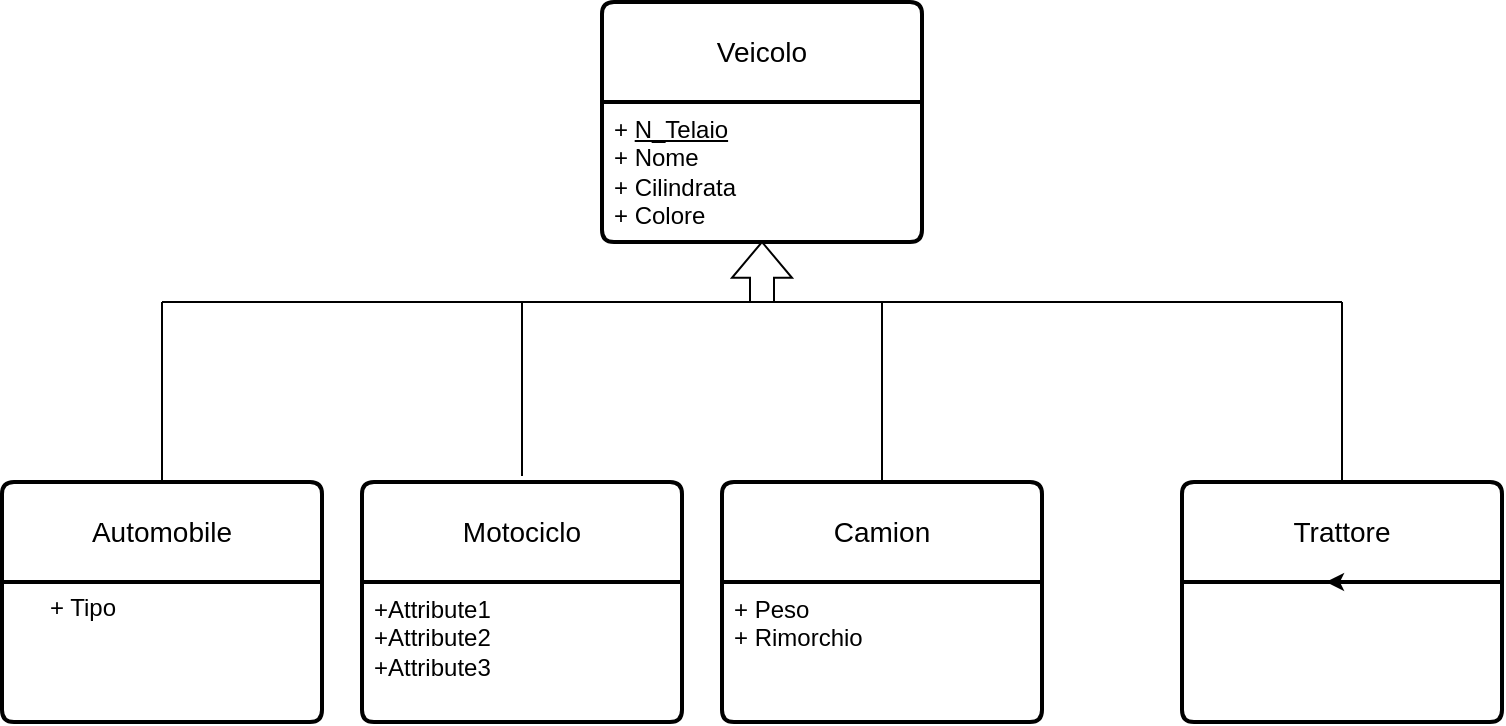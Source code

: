 <mxfile version="26.0.16">
  <diagram id="R2lEEEUBdFMjLlhIrx00" name="Page-1">
    <mxGraphModel dx="1285" dy="459" grid="1" gridSize="10" guides="1" tooltips="1" connect="1" arrows="1" fold="1" page="0" pageScale="1" pageWidth="850" pageHeight="1100" math="0" shadow="0" extFonts="Permanent Marker^https://fonts.googleapis.com/css?family=Permanent+Marker">
      <root>
        <mxCell id="0" />
        <mxCell id="1" parent="0" />
        <mxCell id="j_Rbnz1e0eMDixN7AvnV-5" value="Veicolo" style="swimlane;childLayout=stackLayout;horizontal=1;startSize=50;horizontalStack=0;rounded=1;fontSize=14;fontStyle=0;strokeWidth=2;resizeParent=0;resizeLast=1;shadow=0;dashed=0;align=center;arcSize=4;whiteSpace=wrap;html=1;" vertex="1" parent="1">
          <mxGeometry x="-190" y="370" width="160" height="120" as="geometry" />
        </mxCell>
        <mxCell id="j_Rbnz1e0eMDixN7AvnV-6" value="+ &lt;u&gt;N_Telaio&lt;/u&gt;&lt;br&gt;+ Nome&lt;div&gt;+ Cilindrata&lt;/div&gt;&lt;div&gt;+ Colore&lt;/div&gt;" style="align=left;strokeColor=none;fillColor=none;spacingLeft=4;spacingRight=4;fontSize=12;verticalAlign=top;resizable=0;rotatable=0;part=1;html=1;whiteSpace=wrap;" vertex="1" parent="j_Rbnz1e0eMDixN7AvnV-5">
          <mxGeometry y="50" width="160" height="70" as="geometry" />
        </mxCell>
        <mxCell id="j_Rbnz1e0eMDixN7AvnV-17" value="" style="shape=singleArrow;direction=north;whiteSpace=wrap;html=1;arrowWidth=0.4;arrowSize=0.597;" vertex="1" parent="1">
          <mxGeometry x="-125" y="490" width="30" height="30" as="geometry" />
        </mxCell>
        <mxCell id="j_Rbnz1e0eMDixN7AvnV-19" value="" style="endArrow=none;html=1;rounded=0;exitX=0.5;exitY=0;exitDx=0;exitDy=0;" edge="1" parent="1" source="j_Rbnz1e0eMDixN7AvnV-31">
          <mxGeometry width="50" height="50" relative="1" as="geometry">
            <mxPoint x="-360" y="550" as="sourcePoint" />
            <mxPoint x="-410" y="520" as="targetPoint" />
          </mxGeometry>
        </mxCell>
        <mxCell id="j_Rbnz1e0eMDixN7AvnV-20" value="" style="endArrow=none;html=1;rounded=0;entryX=0;entryY=0;entryDx=0;entryDy=9.0;entryPerimeter=0;" edge="1" parent="1" target="j_Rbnz1e0eMDixN7AvnV-17">
          <mxGeometry width="50" height="50" relative="1" as="geometry">
            <mxPoint x="-410" y="520" as="sourcePoint" />
            <mxPoint x="-240" y="470" as="targetPoint" />
          </mxGeometry>
        </mxCell>
        <mxCell id="j_Rbnz1e0eMDixN7AvnV-21" value="" style="endArrow=none;html=1;rounded=0;exitX=0;exitY=0;exitDx=0;exitDy=21.0;exitPerimeter=0;" edge="1" parent="1" source="j_Rbnz1e0eMDixN7AvnV-17">
          <mxGeometry width="50" height="50" relative="1" as="geometry">
            <mxPoint x="-30" y="540" as="sourcePoint" />
            <mxPoint x="180" y="520" as="targetPoint" />
          </mxGeometry>
        </mxCell>
        <mxCell id="j_Rbnz1e0eMDixN7AvnV-23" value="" style="endArrow=none;html=1;rounded=0;" edge="1" parent="1">
          <mxGeometry width="50" height="50" relative="1" as="geometry">
            <mxPoint x="-230" y="607" as="sourcePoint" />
            <mxPoint x="-230" y="520" as="targetPoint" />
          </mxGeometry>
        </mxCell>
        <mxCell id="j_Rbnz1e0eMDixN7AvnV-24" value="" style="endArrow=none;html=1;rounded=0;exitX=0.5;exitY=0;exitDx=0;exitDy=0;" edge="1" parent="1" source="j_Rbnz1e0eMDixN7AvnV-29">
          <mxGeometry width="50" height="50" relative="1" as="geometry">
            <mxPoint x="-50" y="550" as="sourcePoint" />
            <mxPoint x="-50" y="520" as="targetPoint" />
            <Array as="points" />
          </mxGeometry>
        </mxCell>
        <mxCell id="j_Rbnz1e0eMDixN7AvnV-29" value="Camion" style="swimlane;childLayout=stackLayout;horizontal=1;startSize=50;horizontalStack=0;rounded=1;fontSize=14;fontStyle=0;strokeWidth=2;resizeParent=0;resizeLast=1;shadow=0;dashed=0;align=center;arcSize=4;whiteSpace=wrap;html=1;" vertex="1" parent="1">
          <mxGeometry x="-130" y="610" width="160" height="120" as="geometry" />
        </mxCell>
        <mxCell id="j_Rbnz1e0eMDixN7AvnV-30" value="+ Peso&lt;div&gt;+ Rimorchio&lt;/div&gt;&lt;div&gt;&lt;br&gt;&lt;div&gt;&lt;br&gt;&lt;/div&gt;&lt;/div&gt;" style="align=left;strokeColor=none;fillColor=none;spacingLeft=4;spacingRight=4;fontSize=12;verticalAlign=top;resizable=0;rotatable=0;part=1;html=1;whiteSpace=wrap;" vertex="1" parent="j_Rbnz1e0eMDixN7AvnV-29">
          <mxGeometry y="50" width="160" height="70" as="geometry" />
        </mxCell>
        <mxCell id="j_Rbnz1e0eMDixN7AvnV-31" value="Automobile" style="swimlane;childLayout=stackLayout;horizontal=1;startSize=50;horizontalStack=0;rounded=1;fontSize=14;fontStyle=0;strokeWidth=2;resizeParent=0;resizeLast=1;shadow=0;dashed=0;align=center;arcSize=4;whiteSpace=wrap;html=1;" vertex="1" parent="1">
          <mxGeometry x="-490" y="610" width="160" height="120" as="geometry" />
        </mxCell>
        <mxCell id="j_Rbnz1e0eMDixN7AvnV-33" value="Motociclo" style="swimlane;childLayout=stackLayout;horizontal=1;startSize=50;horizontalStack=0;rounded=1;fontSize=14;fontStyle=0;strokeWidth=2;resizeParent=0;resizeLast=1;shadow=0;dashed=0;align=center;arcSize=4;whiteSpace=wrap;html=1;" vertex="1" parent="1">
          <mxGeometry x="-310" y="610" width="160" height="120" as="geometry" />
        </mxCell>
        <mxCell id="j_Rbnz1e0eMDixN7AvnV-34" value="+Attribute1&#xa;+Attribute2&#xa;+Attribute3" style="align=left;strokeColor=none;fillColor=none;spacingLeft=4;spacingRight=4;fontSize=12;verticalAlign=top;resizable=0;rotatable=0;part=1;html=1;whiteSpace=wrap;" vertex="1" parent="j_Rbnz1e0eMDixN7AvnV-33">
          <mxGeometry y="50" width="160" height="70" as="geometry" />
        </mxCell>
        <mxCell id="j_Rbnz1e0eMDixN7AvnV-35" value="Trattore" style="swimlane;childLayout=stackLayout;horizontal=1;startSize=50;horizontalStack=0;rounded=1;fontSize=14;fontStyle=0;strokeWidth=2;resizeParent=0;resizeLast=1;shadow=0;dashed=0;align=center;arcSize=4;whiteSpace=wrap;html=1;" vertex="1" parent="1">
          <mxGeometry x="100" y="610" width="160" height="120" as="geometry" />
        </mxCell>
        <mxCell id="j_Rbnz1e0eMDixN7AvnV-38" style="edgeStyle=orthogonalEdgeStyle;rounded=0;orthogonalLoop=1;jettySize=auto;html=1;exitX=0.5;exitY=0;exitDx=0;exitDy=0;entryX=0.45;entryY=0.01;entryDx=0;entryDy=0;entryPerimeter=0;" edge="1" parent="j_Rbnz1e0eMDixN7AvnV-35">
          <mxGeometry relative="1" as="geometry">
            <mxPoint x="80.0" y="50" as="sourcePoint" />
            <mxPoint x="72" y="50.7" as="targetPoint" />
          </mxGeometry>
        </mxCell>
        <mxCell id="j_Rbnz1e0eMDixN7AvnV-37" value="" style="endArrow=none;html=1;rounded=0;exitX=0.5;exitY=0;exitDx=0;exitDy=0;" edge="1" parent="1" source="j_Rbnz1e0eMDixN7AvnV-35">
          <mxGeometry width="50" height="50" relative="1" as="geometry">
            <mxPoint x="180" y="600" as="sourcePoint" />
            <mxPoint x="180" y="520" as="targetPoint" />
          </mxGeometry>
        </mxCell>
        <mxCell id="j_Rbnz1e0eMDixN7AvnV-40" value="+ Tipo" style="text;html=1;align=center;verticalAlign=middle;resizable=0;points=[];autosize=1;strokeColor=none;fillColor=none;" vertex="1" parent="1">
          <mxGeometry x="-480" y="658" width="60" height="30" as="geometry" />
        </mxCell>
      </root>
    </mxGraphModel>
  </diagram>
</mxfile>
